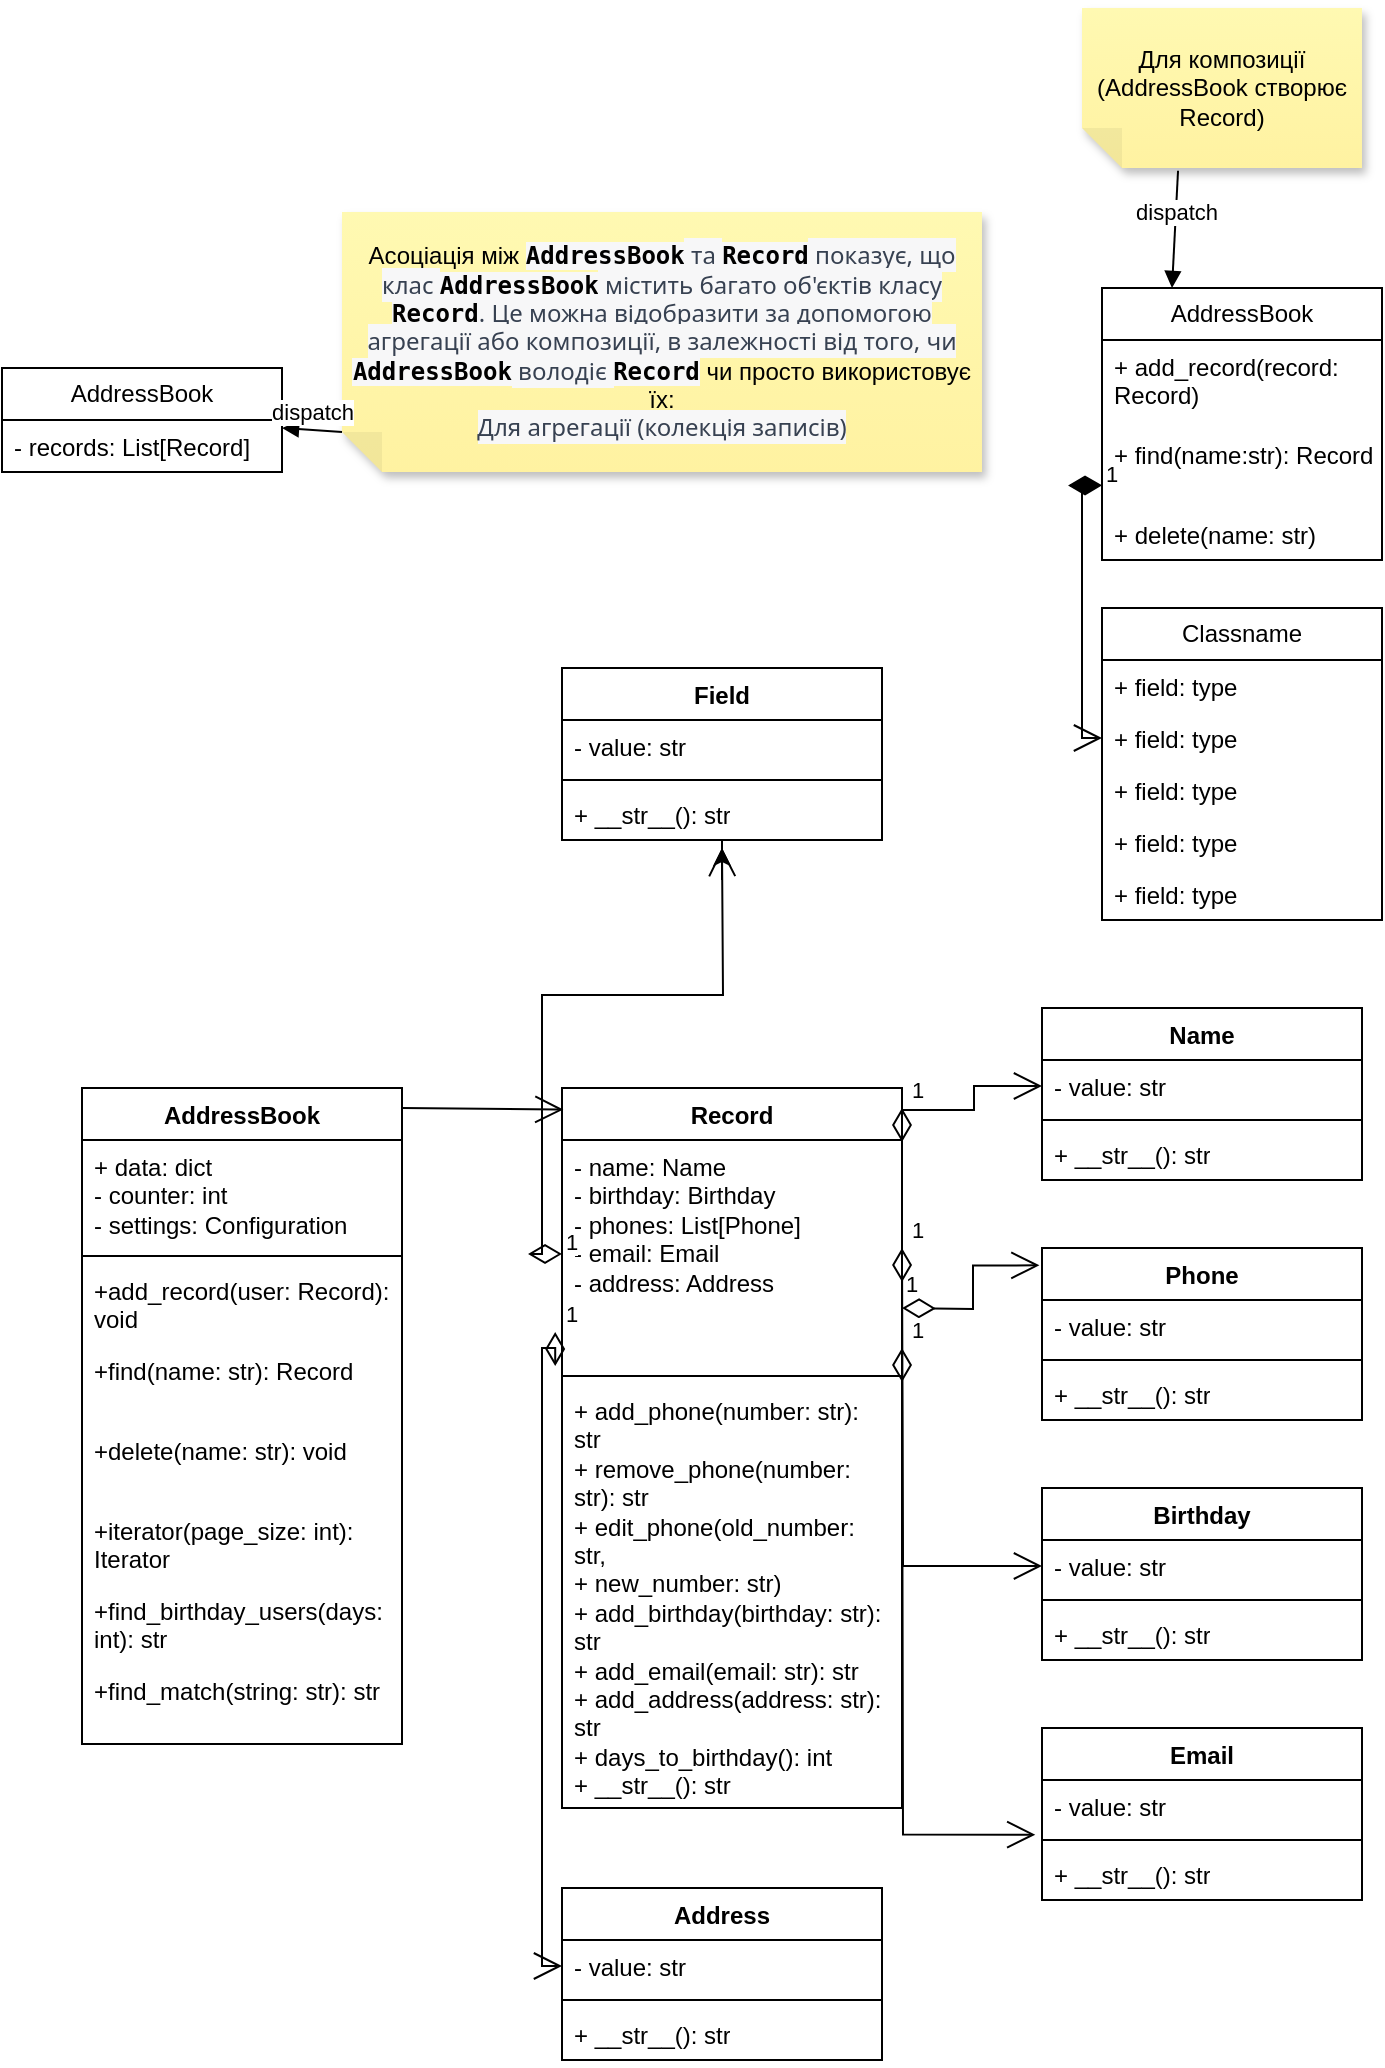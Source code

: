 <mxfile version="22.0.8" type="github">
  <diagram name="Сторінка-1" id="TLs1bnMFLokIJI0Ao59b">
    <mxGraphModel dx="756" dy="501" grid="1" gridSize="10" guides="1" tooltips="1" connect="1" arrows="1" fold="1" page="1" pageScale="1" pageWidth="827" pageHeight="1169" math="0" shadow="0">
      <root>
        <mxCell id="0" />
        <mxCell id="1" parent="0" />
        <mxCell id="YQeeu5xgUG6O1fZ1DR1G-2" value="AddressBook" style="swimlane;fontStyle=1;align=center;verticalAlign=top;childLayout=stackLayout;horizontal=1;startSize=26;horizontalStack=0;resizeParent=1;resizeParentMax=0;resizeLast=0;collapsible=1;marginBottom=0;whiteSpace=wrap;html=1;" parent="1" vertex="1">
          <mxGeometry x="80" y="640" width="160" height="328" as="geometry">
            <mxRectangle x="90" y="670" width="100" height="30" as="alternateBounds" />
          </mxGeometry>
        </mxCell>
        <mxCell id="YQeeu5xgUG6O1fZ1DR1G-3" value="+ data: dict&lt;br&gt;- counter: int&lt;br&gt;- settings: Configuration" style="text;strokeColor=none;fillColor=none;align=left;verticalAlign=top;spacingLeft=4;spacingRight=4;overflow=hidden;rotatable=0;points=[[0,0.5],[1,0.5]];portConstraint=eastwest;whiteSpace=wrap;html=1;" parent="YQeeu5xgUG6O1fZ1DR1G-2" vertex="1">
          <mxGeometry y="26" width="160" height="54" as="geometry" />
        </mxCell>
        <mxCell id="YQeeu5xgUG6O1fZ1DR1G-4" value="" style="line;strokeWidth=1;fillColor=none;align=left;verticalAlign=middle;spacingTop=-1;spacingLeft=3;spacingRight=3;rotatable=0;labelPosition=right;points=[];portConstraint=eastwest;strokeColor=inherit;" parent="YQeeu5xgUG6O1fZ1DR1G-2" vertex="1">
          <mxGeometry y="80" width="160" height="8" as="geometry" />
        </mxCell>
        <mxCell id="YQeeu5xgUG6O1fZ1DR1G-5" value="+add_record(user: Record): void" style="text;strokeColor=none;fillColor=none;align=left;verticalAlign=top;spacingLeft=4;spacingRight=4;overflow=hidden;rotatable=0;points=[[0,0.5],[1,0.5]];portConstraint=eastwest;whiteSpace=wrap;html=1;" parent="YQeeu5xgUG6O1fZ1DR1G-2" vertex="1">
          <mxGeometry y="88" width="160" height="40" as="geometry" />
        </mxCell>
        <mxCell id="8fBpfCqB0RzkSUuVWOnT-1" value="+find(name: str): Record" style="text;strokeColor=none;fillColor=none;align=left;verticalAlign=top;spacingLeft=4;spacingRight=4;overflow=hidden;rotatable=0;points=[[0,0.5],[1,0.5]];portConstraint=eastwest;whiteSpace=wrap;html=1;" parent="YQeeu5xgUG6O1fZ1DR1G-2" vertex="1">
          <mxGeometry y="128" width="160" height="40" as="geometry" />
        </mxCell>
        <mxCell id="8fBpfCqB0RzkSUuVWOnT-2" value="+delete(name: str): void" style="text;strokeColor=none;fillColor=none;align=left;verticalAlign=top;spacingLeft=4;spacingRight=4;overflow=hidden;rotatable=0;points=[[0,0.5],[1,0.5]];portConstraint=eastwest;whiteSpace=wrap;html=1;" parent="YQeeu5xgUG6O1fZ1DR1G-2" vertex="1">
          <mxGeometry y="168" width="160" height="40" as="geometry" />
        </mxCell>
        <mxCell id="8fBpfCqB0RzkSUuVWOnT-3" value="+iterator(page_size: int): Iterator" style="text;strokeColor=none;fillColor=none;align=left;verticalAlign=top;spacingLeft=4;spacingRight=4;overflow=hidden;rotatable=0;points=[[0,0.5],[1,0.5]];portConstraint=eastwest;whiteSpace=wrap;html=1;" parent="YQeeu5xgUG6O1fZ1DR1G-2" vertex="1">
          <mxGeometry y="208" width="160" height="40" as="geometry" />
        </mxCell>
        <mxCell id="8fBpfCqB0RzkSUuVWOnT-4" value="+find_birthday_users(days: int): str" style="text;strokeColor=none;fillColor=none;align=left;verticalAlign=top;spacingLeft=4;spacingRight=4;overflow=hidden;rotatable=0;points=[[0,0.5],[1,0.5]];portConstraint=eastwest;whiteSpace=wrap;html=1;" parent="YQeeu5xgUG6O1fZ1DR1G-2" vertex="1">
          <mxGeometry y="248" width="160" height="40" as="geometry" />
        </mxCell>
        <mxCell id="8fBpfCqB0RzkSUuVWOnT-5" value="+find_match(string: str): str" style="text;strokeColor=none;fillColor=none;align=left;verticalAlign=top;spacingLeft=4;spacingRight=4;overflow=hidden;rotatable=0;points=[[0,0.5],[1,0.5]];portConstraint=eastwest;whiteSpace=wrap;html=1;" parent="YQeeu5xgUG6O1fZ1DR1G-2" vertex="1">
          <mxGeometry y="288" width="160" height="40" as="geometry" />
        </mxCell>
        <mxCell id="8fBpfCqB0RzkSUuVWOnT-6" value="Record" style="swimlane;fontStyle=1;align=center;verticalAlign=top;childLayout=stackLayout;horizontal=1;startSize=26;horizontalStack=0;resizeParent=1;resizeParentMax=0;resizeLast=0;collapsible=1;marginBottom=0;whiteSpace=wrap;html=1;" parent="1" vertex="1">
          <mxGeometry x="320" y="640" width="170" height="360" as="geometry" />
        </mxCell>
        <mxCell id="8fBpfCqB0RzkSUuVWOnT-7" value="&lt;div&gt;- name: Name&amp;nbsp; &amp;nbsp; &amp;nbsp; &amp;nbsp; &amp;nbsp; &amp;nbsp; &amp;nbsp; &amp;nbsp; &amp;nbsp; &amp;nbsp; &amp;nbsp;&lt;/div&gt;&lt;div&gt;- birthday: Birthday&amp;nbsp; &amp;nbsp; &amp;nbsp; &amp;nbsp; &amp;nbsp; &amp;nbsp; &amp;nbsp;&lt;/div&gt;&lt;div&gt;- phones: List[Phone]&amp;nbsp; &amp;nbsp; &amp;nbsp; &amp;nbsp; &amp;nbsp;&amp;nbsp;&lt;/div&gt;&lt;div&gt;&lt;span style=&quot;background-color: initial;&quot;&gt;- email: Email&amp;nbsp; &amp;nbsp; &amp;nbsp; &amp;nbsp; &amp;nbsp; &amp;nbsp; &amp;nbsp; &amp;nbsp; &amp;nbsp; &amp;nbsp;&lt;/span&gt;&lt;/div&gt;&lt;div&gt;- address: Address&lt;/div&gt;" style="text;strokeColor=none;fillColor=none;align=left;verticalAlign=top;spacingLeft=4;spacingRight=4;overflow=hidden;rotatable=0;points=[[0,0.5],[1,0.5]];portConstraint=eastwest;whiteSpace=wrap;html=1;" parent="8fBpfCqB0RzkSUuVWOnT-6" vertex="1">
          <mxGeometry y="26" width="170" height="114" as="geometry" />
        </mxCell>
        <mxCell id="8fBpfCqB0RzkSUuVWOnT-8" value="" style="line;strokeWidth=1;fillColor=none;align=left;verticalAlign=middle;spacingTop=-1;spacingLeft=3;spacingRight=3;rotatable=0;labelPosition=right;points=[];portConstraint=eastwest;strokeColor=inherit;" parent="8fBpfCqB0RzkSUuVWOnT-6" vertex="1">
          <mxGeometry y="140" width="170" height="8" as="geometry" />
        </mxCell>
        <mxCell id="8fBpfCqB0RzkSUuVWOnT-9" value="&lt;div&gt;+ add_phone(number: str): str&amp;nbsp; &amp;nbsp;&amp;nbsp;&lt;/div&gt;&lt;div&gt;+ remove_phone(number: str): str&amp;nbsp;&lt;/div&gt;&lt;div&gt;+ edit_phone(old_number: str,&amp;nbsp; &amp;nbsp; &amp;nbsp;&lt;/div&gt;&lt;div&gt;+ new_number: str)&amp;nbsp; &amp;nbsp; &amp;nbsp; &amp;nbsp; &amp;nbsp; &amp;nbsp; &amp;nbsp; &amp;nbsp;&lt;/div&gt;&lt;div&gt;+ add_birthday(birthday: str): str&amp;nbsp;&lt;/div&gt;&lt;div&gt;+ add_email(email: str): str&amp;nbsp; &amp;nbsp; &amp;nbsp;&lt;/div&gt;&lt;div&gt;+ add_address(address: str): str&amp;nbsp;&lt;/div&gt;&lt;div&gt;+ days_to_birthday(): int&amp;nbsp; &amp;nbsp; &amp;nbsp; &amp;nbsp;&lt;/div&gt;&lt;div&gt;+ __str__(): str&amp;nbsp;&lt;/div&gt;" style="text;strokeColor=none;fillColor=none;align=left;verticalAlign=top;spacingLeft=4;spacingRight=4;overflow=hidden;rotatable=0;points=[[0,0.5],[1,0.5]];portConstraint=eastwest;whiteSpace=wrap;html=1;" parent="8fBpfCqB0RzkSUuVWOnT-6" vertex="1">
          <mxGeometry y="148" width="170" height="212" as="geometry" />
        </mxCell>
        <mxCell id="8fBpfCqB0RzkSUuVWOnT-11" value="" style="endArrow=open;endFill=1;endSize=12;html=1;rounded=0;entryX=0.004;entryY=0.03;entryDx=0;entryDy=0;entryPerimeter=0;" parent="1" target="8fBpfCqB0RzkSUuVWOnT-6" edge="1">
          <mxGeometry width="160" relative="1" as="geometry">
            <mxPoint x="240" y="650" as="sourcePoint" />
            <mxPoint x="310" y="650" as="targetPoint" />
          </mxGeometry>
        </mxCell>
        <mxCell id="IYfONFVqcuoru9CBgNSS-30" style="edgeStyle=orthogonalEdgeStyle;rounded=0;orthogonalLoop=1;jettySize=auto;html=1;" edge="1" parent="1" source="IYfONFVqcuoru9CBgNSS-1">
          <mxGeometry relative="1" as="geometry">
            <mxPoint x="400" y="520" as="targetPoint" />
          </mxGeometry>
        </mxCell>
        <mxCell id="IYfONFVqcuoru9CBgNSS-1" value="Field " style="swimlane;fontStyle=1;align=center;verticalAlign=top;childLayout=stackLayout;horizontal=1;startSize=26;horizontalStack=0;resizeParent=1;resizeParentMax=0;resizeLast=0;collapsible=1;marginBottom=0;whiteSpace=wrap;html=1;" vertex="1" parent="1">
          <mxGeometry x="320" y="430" width="160" height="86" as="geometry" />
        </mxCell>
        <mxCell id="IYfONFVqcuoru9CBgNSS-2" value="- value: str " style="text;strokeColor=none;fillColor=none;align=left;verticalAlign=top;spacingLeft=4;spacingRight=4;overflow=hidden;rotatable=0;points=[[0,0.5],[1,0.5]];portConstraint=eastwest;whiteSpace=wrap;html=1;" vertex="1" parent="IYfONFVqcuoru9CBgNSS-1">
          <mxGeometry y="26" width="160" height="26" as="geometry" />
        </mxCell>
        <mxCell id="IYfONFVqcuoru9CBgNSS-3" value="" style="line;strokeWidth=1;fillColor=none;align=left;verticalAlign=middle;spacingTop=-1;spacingLeft=3;spacingRight=3;rotatable=0;labelPosition=right;points=[];portConstraint=eastwest;strokeColor=inherit;" vertex="1" parent="IYfONFVqcuoru9CBgNSS-1">
          <mxGeometry y="52" width="160" height="8" as="geometry" />
        </mxCell>
        <mxCell id="IYfONFVqcuoru9CBgNSS-4" value="+ __str__(): str " style="text;strokeColor=none;fillColor=none;align=left;verticalAlign=top;spacingLeft=4;spacingRight=4;overflow=hidden;rotatable=0;points=[[0,0.5],[1,0.5]];portConstraint=eastwest;whiteSpace=wrap;html=1;" vertex="1" parent="IYfONFVqcuoru9CBgNSS-1">
          <mxGeometry y="60" width="160" height="26" as="geometry" />
        </mxCell>
        <mxCell id="IYfONFVqcuoru9CBgNSS-9" value="Phone " style="swimlane;fontStyle=1;align=center;verticalAlign=top;childLayout=stackLayout;horizontal=1;startSize=26;horizontalStack=0;resizeParent=1;resizeParentMax=0;resizeLast=0;collapsible=1;marginBottom=0;whiteSpace=wrap;html=1;" vertex="1" parent="1">
          <mxGeometry x="560" y="720" width="160" height="86" as="geometry" />
        </mxCell>
        <mxCell id="IYfONFVqcuoru9CBgNSS-10" value="- value: str" style="text;strokeColor=none;fillColor=none;align=left;verticalAlign=top;spacingLeft=4;spacingRight=4;overflow=hidden;rotatable=0;points=[[0,0.5],[1,0.5]];portConstraint=eastwest;whiteSpace=wrap;html=1;" vertex="1" parent="IYfONFVqcuoru9CBgNSS-9">
          <mxGeometry y="26" width="160" height="26" as="geometry" />
        </mxCell>
        <mxCell id="IYfONFVqcuoru9CBgNSS-11" value="" style="line;strokeWidth=1;fillColor=none;align=left;verticalAlign=middle;spacingTop=-1;spacingLeft=3;spacingRight=3;rotatable=0;labelPosition=right;points=[];portConstraint=eastwest;strokeColor=inherit;" vertex="1" parent="IYfONFVqcuoru9CBgNSS-9">
          <mxGeometry y="52" width="160" height="8" as="geometry" />
        </mxCell>
        <mxCell id="IYfONFVqcuoru9CBgNSS-12" value="+ __str__(): str" style="text;strokeColor=none;fillColor=none;align=left;verticalAlign=top;spacingLeft=4;spacingRight=4;overflow=hidden;rotatable=0;points=[[0,0.5],[1,0.5]];portConstraint=eastwest;whiteSpace=wrap;html=1;" vertex="1" parent="IYfONFVqcuoru9CBgNSS-9">
          <mxGeometry y="60" width="160" height="26" as="geometry" />
        </mxCell>
        <mxCell id="IYfONFVqcuoru9CBgNSS-13" value="Birthday" style="swimlane;fontStyle=1;align=center;verticalAlign=top;childLayout=stackLayout;horizontal=1;startSize=26;horizontalStack=0;resizeParent=1;resizeParentMax=0;resizeLast=0;collapsible=1;marginBottom=0;whiteSpace=wrap;html=1;" vertex="1" parent="1">
          <mxGeometry x="560" y="840" width="160" height="86" as="geometry" />
        </mxCell>
        <mxCell id="IYfONFVqcuoru9CBgNSS-14" value="- value: str" style="text;strokeColor=none;fillColor=none;align=left;verticalAlign=top;spacingLeft=4;spacingRight=4;overflow=hidden;rotatable=0;points=[[0,0.5],[1,0.5]];portConstraint=eastwest;whiteSpace=wrap;html=1;" vertex="1" parent="IYfONFVqcuoru9CBgNSS-13">
          <mxGeometry y="26" width="160" height="26" as="geometry" />
        </mxCell>
        <mxCell id="IYfONFVqcuoru9CBgNSS-15" value="" style="line;strokeWidth=1;fillColor=none;align=left;verticalAlign=middle;spacingTop=-1;spacingLeft=3;spacingRight=3;rotatable=0;labelPosition=right;points=[];portConstraint=eastwest;strokeColor=inherit;" vertex="1" parent="IYfONFVqcuoru9CBgNSS-13">
          <mxGeometry y="52" width="160" height="8" as="geometry" />
        </mxCell>
        <mxCell id="IYfONFVqcuoru9CBgNSS-16" value="+ __str__(): str" style="text;strokeColor=none;fillColor=none;align=left;verticalAlign=top;spacingLeft=4;spacingRight=4;overflow=hidden;rotatable=0;points=[[0,0.5],[1,0.5]];portConstraint=eastwest;whiteSpace=wrap;html=1;" vertex="1" parent="IYfONFVqcuoru9CBgNSS-13">
          <mxGeometry y="60" width="160" height="26" as="geometry" />
        </mxCell>
        <mxCell id="IYfONFVqcuoru9CBgNSS-17" value="Email " style="swimlane;fontStyle=1;align=center;verticalAlign=top;childLayout=stackLayout;horizontal=1;startSize=26;horizontalStack=0;resizeParent=1;resizeParentMax=0;resizeLast=0;collapsible=1;marginBottom=0;whiteSpace=wrap;html=1;" vertex="1" parent="1">
          <mxGeometry x="560" y="960" width="160" height="86" as="geometry" />
        </mxCell>
        <mxCell id="IYfONFVqcuoru9CBgNSS-18" value="- value: str" style="text;strokeColor=none;fillColor=none;align=left;verticalAlign=top;spacingLeft=4;spacingRight=4;overflow=hidden;rotatable=0;points=[[0,0.5],[1,0.5]];portConstraint=eastwest;whiteSpace=wrap;html=1;" vertex="1" parent="IYfONFVqcuoru9CBgNSS-17">
          <mxGeometry y="26" width="160" height="26" as="geometry" />
        </mxCell>
        <mxCell id="IYfONFVqcuoru9CBgNSS-19" value="" style="line;strokeWidth=1;fillColor=none;align=left;verticalAlign=middle;spacingTop=-1;spacingLeft=3;spacingRight=3;rotatable=0;labelPosition=right;points=[];portConstraint=eastwest;strokeColor=inherit;" vertex="1" parent="IYfONFVqcuoru9CBgNSS-17">
          <mxGeometry y="52" width="160" height="8" as="geometry" />
        </mxCell>
        <mxCell id="IYfONFVqcuoru9CBgNSS-20" value="+ __str__(): str" style="text;strokeColor=none;fillColor=none;align=left;verticalAlign=top;spacingLeft=4;spacingRight=4;overflow=hidden;rotatable=0;points=[[0,0.5],[1,0.5]];portConstraint=eastwest;whiteSpace=wrap;html=1;" vertex="1" parent="IYfONFVqcuoru9CBgNSS-17">
          <mxGeometry y="60" width="160" height="26" as="geometry" />
        </mxCell>
        <mxCell id="IYfONFVqcuoru9CBgNSS-21" value="Address" style="swimlane;fontStyle=1;align=center;verticalAlign=top;childLayout=stackLayout;horizontal=1;startSize=26;horizontalStack=0;resizeParent=1;resizeParentMax=0;resizeLast=0;collapsible=1;marginBottom=0;whiteSpace=wrap;html=1;" vertex="1" parent="1">
          <mxGeometry x="320" y="1040" width="160" height="86" as="geometry" />
        </mxCell>
        <mxCell id="IYfONFVqcuoru9CBgNSS-22" value="- value: str" style="text;strokeColor=none;fillColor=none;align=left;verticalAlign=top;spacingLeft=4;spacingRight=4;overflow=hidden;rotatable=0;points=[[0,0.5],[1,0.5]];portConstraint=eastwest;whiteSpace=wrap;html=1;" vertex="1" parent="IYfONFVqcuoru9CBgNSS-21">
          <mxGeometry y="26" width="160" height="26" as="geometry" />
        </mxCell>
        <mxCell id="IYfONFVqcuoru9CBgNSS-23" value="" style="line;strokeWidth=1;fillColor=none;align=left;verticalAlign=middle;spacingTop=-1;spacingLeft=3;spacingRight=3;rotatable=0;labelPosition=right;points=[];portConstraint=eastwest;strokeColor=inherit;" vertex="1" parent="IYfONFVqcuoru9CBgNSS-21">
          <mxGeometry y="52" width="160" height="8" as="geometry" />
        </mxCell>
        <mxCell id="IYfONFVqcuoru9CBgNSS-24" value="+ __str__(): str" style="text;strokeColor=none;fillColor=none;align=left;verticalAlign=top;spacingLeft=4;spacingRight=4;overflow=hidden;rotatable=0;points=[[0,0.5],[1,0.5]];portConstraint=eastwest;whiteSpace=wrap;html=1;" vertex="1" parent="IYfONFVqcuoru9CBgNSS-21">
          <mxGeometry y="60" width="160" height="26" as="geometry" />
        </mxCell>
        <mxCell id="IYfONFVqcuoru9CBgNSS-25" value=" Name" style="swimlane;fontStyle=1;align=center;verticalAlign=top;childLayout=stackLayout;horizontal=1;startSize=26;horizontalStack=0;resizeParent=1;resizeParentMax=0;resizeLast=0;collapsible=1;marginBottom=0;whiteSpace=wrap;html=1;" vertex="1" parent="1">
          <mxGeometry x="560" y="600" width="160" height="86" as="geometry" />
        </mxCell>
        <mxCell id="IYfONFVqcuoru9CBgNSS-26" value="- value: str " style="text;strokeColor=none;fillColor=none;align=left;verticalAlign=top;spacingLeft=4;spacingRight=4;overflow=hidden;rotatable=0;points=[[0,0.5],[1,0.5]];portConstraint=eastwest;whiteSpace=wrap;html=1;" vertex="1" parent="IYfONFVqcuoru9CBgNSS-25">
          <mxGeometry y="26" width="160" height="26" as="geometry" />
        </mxCell>
        <mxCell id="IYfONFVqcuoru9CBgNSS-27" value="" style="line;strokeWidth=1;fillColor=none;align=left;verticalAlign=middle;spacingTop=-1;spacingLeft=3;spacingRight=3;rotatable=0;labelPosition=right;points=[];portConstraint=eastwest;strokeColor=inherit;" vertex="1" parent="IYfONFVqcuoru9CBgNSS-25">
          <mxGeometry y="52" width="160" height="8" as="geometry" />
        </mxCell>
        <mxCell id="IYfONFVqcuoru9CBgNSS-28" value="+ __str__(): str" style="text;strokeColor=none;fillColor=none;align=left;verticalAlign=top;spacingLeft=4;spacingRight=4;overflow=hidden;rotatable=0;points=[[0,0.5],[1,0.5]];portConstraint=eastwest;whiteSpace=wrap;html=1;" vertex="1" parent="IYfONFVqcuoru9CBgNSS-25">
          <mxGeometry y="60" width="160" height="26" as="geometry" />
        </mxCell>
        <mxCell id="IYfONFVqcuoru9CBgNSS-29" value="1" style="endArrow=open;html=1;endSize=12;startArrow=diamondThin;startSize=14;startFill=0;edgeStyle=orthogonalEdgeStyle;align=left;verticalAlign=bottom;rounded=0;" edge="1" parent="1" source="8fBpfCqB0RzkSUuVWOnT-7">
          <mxGeometry x="-1" y="3" relative="1" as="geometry">
            <mxPoint x="414" y="639.5" as="sourcePoint" />
            <mxPoint x="400" y="520" as="targetPoint" />
          </mxGeometry>
        </mxCell>
        <mxCell id="IYfONFVqcuoru9CBgNSS-31" value="1" style="endArrow=open;html=1;endSize=12;startArrow=diamondThin;startSize=14;startFill=0;edgeStyle=orthogonalEdgeStyle;align=left;verticalAlign=bottom;rounded=0;entryX=0;entryY=0.5;entryDx=0;entryDy=0;" edge="1" parent="1" target="IYfONFVqcuoru9CBgNSS-26">
          <mxGeometry x="-1" y="3" relative="1" as="geometry">
            <mxPoint x="490" y="650" as="sourcePoint" />
            <mxPoint x="550" y="650" as="targetPoint" />
            <Array as="points">
              <mxPoint x="490" y="651" />
              <mxPoint x="526" y="651" />
              <mxPoint x="526" y="639" />
            </Array>
          </mxGeometry>
        </mxCell>
        <mxCell id="IYfONFVqcuoru9CBgNSS-32" value="1" style="endArrow=open;html=1;endSize=12;startArrow=diamondThin;startSize=14;startFill=0;edgeStyle=orthogonalEdgeStyle;align=left;verticalAlign=bottom;rounded=0;entryX=-0.008;entryY=0.101;entryDx=0;entryDy=0;entryPerimeter=0;" edge="1" parent="1" target="IYfONFVqcuoru9CBgNSS-9">
          <mxGeometry x="-1" y="3" relative="1" as="geometry">
            <mxPoint x="490" y="750" as="sourcePoint" />
            <mxPoint x="650" y="750" as="targetPoint" />
          </mxGeometry>
        </mxCell>
        <mxCell id="IYfONFVqcuoru9CBgNSS-33" value="1" style="endArrow=open;html=1;endSize=12;startArrow=diamondThin;startSize=14;startFill=0;edgeStyle=orthogonalEdgeStyle;align=left;verticalAlign=bottom;rounded=0;entryX=0;entryY=0.5;entryDx=0;entryDy=0;" edge="1" parent="1" target="IYfONFVqcuoru9CBgNSS-14">
          <mxGeometry x="-1" y="3" relative="1" as="geometry">
            <mxPoint x="490" y="720" as="sourcePoint" />
            <mxPoint x="650" y="720" as="targetPoint" />
          </mxGeometry>
        </mxCell>
        <mxCell id="IYfONFVqcuoru9CBgNSS-34" value="1" style="endArrow=open;html=1;endSize=12;startArrow=diamondThin;startSize=14;startFill=0;edgeStyle=orthogonalEdgeStyle;align=left;verticalAlign=bottom;rounded=0;entryX=-0.021;entryY=1.051;entryDx=0;entryDy=0;entryPerimeter=0;" edge="1" parent="1" target="IYfONFVqcuoru9CBgNSS-18">
          <mxGeometry x="-1" y="3" relative="1" as="geometry">
            <mxPoint x="490" y="770" as="sourcePoint" />
            <mxPoint x="650" y="770" as="targetPoint" />
          </mxGeometry>
        </mxCell>
        <mxCell id="IYfONFVqcuoru9CBgNSS-35" value="1" style="endArrow=open;html=1;endSize=12;startArrow=diamondThin;startSize=14;startFill=0;edgeStyle=orthogonalEdgeStyle;align=left;verticalAlign=bottom;rounded=0;entryX=0;entryY=0.5;entryDx=0;entryDy=0;exitX=-0.02;exitY=0.842;exitDx=0;exitDy=0;exitPerimeter=0;" edge="1" parent="1" source="8fBpfCqB0RzkSUuVWOnT-7" target="IYfONFVqcuoru9CBgNSS-22">
          <mxGeometry x="-1" y="3" relative="1" as="geometry">
            <mxPoint x="310" y="930" as="sourcePoint" />
            <mxPoint x="470" y="930" as="targetPoint" />
            <Array as="points">
              <mxPoint x="317" y="770" />
              <mxPoint x="310" y="770" />
              <mxPoint x="310" y="1079" />
            </Array>
          </mxGeometry>
        </mxCell>
        <mxCell id="IYfONFVqcuoru9CBgNSS-39" value="AddressBook" style="swimlane;fontStyle=0;childLayout=stackLayout;horizontal=1;startSize=26;fillColor=none;horizontalStack=0;resizeParent=1;resizeParentMax=0;resizeLast=0;collapsible=1;marginBottom=0;whiteSpace=wrap;html=1;" vertex="1" parent="1">
          <mxGeometry x="40" y="280" width="140" height="52" as="geometry" />
        </mxCell>
        <mxCell id="IYfONFVqcuoru9CBgNSS-40" value="- records: List[Record]" style="text;strokeColor=none;fillColor=none;align=left;verticalAlign=top;spacingLeft=4;spacingRight=4;overflow=hidden;rotatable=0;points=[[0,0.5],[1,0.5]];portConstraint=eastwest;whiteSpace=wrap;html=1;" vertex="1" parent="IYfONFVqcuoru9CBgNSS-39">
          <mxGeometry y="26" width="140" height="26" as="geometry" />
        </mxCell>
        <mxCell id="IYfONFVqcuoru9CBgNSS-43" value="&lt;font style=&quot;&quot;&gt;Асоціація між &lt;code style=&quot;font-size: 12px; border: 0px solid rgb(217, 217, 227); box-sizing: border-box; --tw-border-spacing-x: 0; --tw-border-spacing-y: 0; --tw-translate-x: 0; --tw-translate-y: 0; --tw-rotate: 0; --tw-skew-x: 0; --tw-skew-y: 0; --tw-scale-x: 1; --tw-scale-y: 1; --tw-pan-x: ; --tw-pan-y: ; --tw-pinch-zoom: ; --tw-scroll-snap-strictness: proximity; --tw-gradient-from-position: ; --tw-gradient-via-position: ; --tw-gradient-to-position: ; --tw-ordinal: ; --tw-slashed-zero: ; --tw-numeric-figure: ; --tw-numeric-spacing: ; --tw-numeric-fraction: ; --tw-ring-inset: ; --tw-ring-offset-width: 0px; --tw-ring-offset-color: #fff; --tw-ring-color: rgba(69,89,164,.5); --tw-ring-offset-shadow: 0 0 transparent; --tw-ring-shadow: 0 0 transparent; --tw-shadow: 0 0 transparent; --tw-shadow-colored: 0 0 transparent; --tw-blur: ; --tw-brightness: ; --tw-contrast: ; --tw-grayscale: ; --tw-hue-rotate: ; --tw-invert: ; --tw-saturate: ; --tw-sepia: ; --tw-drop-shadow: ; --tw-backdrop-blur: ; --tw-backdrop-brightness: ; --tw-backdrop-contrast: ; --tw-backdrop-grayscale: ; --tw-backdrop-hue-rotate: ; --tw-backdrop-invert: ; --tw-backdrop-opacity: ; --tw-backdrop-saturate: ; --tw-backdrop-sepia: ; color: var(--tw-prose-code); font-weight: 600; text-align: left; background-color: rgb(247, 247, 248); font-family: &amp;quot;Söhne Mono&amp;quot;, Monaco, &amp;quot;Andale Mono&amp;quot;, &amp;quot;Ubuntu Mono&amp;quot;, monospace !important;&quot;&gt;AddressBook&lt;/code&gt;&lt;span style=&quot;font-size: 12px; color: rgb(55, 65, 81); font-family: Söhne, ui-sans-serif, system-ui, -apple-system, &amp;quot;Segoe UI&amp;quot;, Roboto, Ubuntu, Cantarell, &amp;quot;Noto Sans&amp;quot;, sans-serif, &amp;quot;Helvetica Neue&amp;quot;, Arial, &amp;quot;Apple Color Emoji&amp;quot;, &amp;quot;Segoe UI Emoji&amp;quot;, &amp;quot;Segoe UI Symbol&amp;quot;, &amp;quot;Noto Color Emoji&amp;quot;; text-align: left; background-color: rgb(247, 247, 248);&quot;&gt; та &lt;/span&gt;&lt;code style=&quot;font-size: 12px; border: 0px solid rgb(217, 217, 227); box-sizing: border-box; --tw-border-spacing-x: 0; --tw-border-spacing-y: 0; --tw-translate-x: 0; --tw-translate-y: 0; --tw-rotate: 0; --tw-skew-x: 0; --tw-skew-y: 0; --tw-scale-x: 1; --tw-scale-y: 1; --tw-pan-x: ; --tw-pan-y: ; --tw-pinch-zoom: ; --tw-scroll-snap-strictness: proximity; --tw-gradient-from-position: ; --tw-gradient-via-position: ; --tw-gradient-to-position: ; --tw-ordinal: ; --tw-slashed-zero: ; --tw-numeric-figure: ; --tw-numeric-spacing: ; --tw-numeric-fraction: ; --tw-ring-inset: ; --tw-ring-offset-width: 0px; --tw-ring-offset-color: #fff; --tw-ring-color: rgba(69,89,164,.5); --tw-ring-offset-shadow: 0 0 transparent; --tw-ring-shadow: 0 0 transparent; --tw-shadow: 0 0 transparent; --tw-shadow-colored: 0 0 transparent; --tw-blur: ; --tw-brightness: ; --tw-contrast: ; --tw-grayscale: ; --tw-hue-rotate: ; --tw-invert: ; --tw-saturate: ; --tw-sepia: ; --tw-drop-shadow: ; --tw-backdrop-blur: ; --tw-backdrop-brightness: ; --tw-backdrop-contrast: ; --tw-backdrop-grayscale: ; --tw-backdrop-hue-rotate: ; --tw-backdrop-invert: ; --tw-backdrop-opacity: ; --tw-backdrop-saturate: ; --tw-backdrop-sepia: ; color: var(--tw-prose-code); font-weight: 600; text-align: left; background-color: rgb(247, 247, 248); font-family: &amp;quot;Söhne Mono&amp;quot;, Monaco, &amp;quot;Andale Mono&amp;quot;, &amp;quot;Ubuntu Mono&amp;quot;, monospace !important;&quot;&gt;Record&lt;/code&gt;&lt;span style=&quot;font-size: 12px; color: rgb(55, 65, 81); font-family: Söhne, ui-sans-serif, system-ui, -apple-system, &amp;quot;Segoe UI&amp;quot;, Roboto, Ubuntu, Cantarell, &amp;quot;Noto Sans&amp;quot;, sans-serif, &amp;quot;Helvetica Neue&amp;quot;, Arial, &amp;quot;Apple Color Emoji&amp;quot;, &amp;quot;Segoe UI Emoji&amp;quot;, &amp;quot;Segoe UI Symbol&amp;quot;, &amp;quot;Noto Color Emoji&amp;quot;; text-align: left; background-color: rgb(247, 247, 248);&quot;&gt; показує, що клас &lt;/span&gt;&lt;code style=&quot;font-size: 12px; border: 0px solid rgb(217, 217, 227); box-sizing: border-box; --tw-border-spacing-x: 0; --tw-border-spacing-y: 0; --tw-translate-x: 0; --tw-translate-y: 0; --tw-rotate: 0; --tw-skew-x: 0; --tw-skew-y: 0; --tw-scale-x: 1; --tw-scale-y: 1; --tw-pan-x: ; --tw-pan-y: ; --tw-pinch-zoom: ; --tw-scroll-snap-strictness: proximity; --tw-gradient-from-position: ; --tw-gradient-via-position: ; --tw-gradient-to-position: ; --tw-ordinal: ; --tw-slashed-zero: ; --tw-numeric-figure: ; --tw-numeric-spacing: ; --tw-numeric-fraction: ; --tw-ring-inset: ; --tw-ring-offset-width: 0px; --tw-ring-offset-color: #fff; --tw-ring-color: rgba(69,89,164,.5); --tw-ring-offset-shadow: 0 0 transparent; --tw-ring-shadow: 0 0 transparent; --tw-shadow: 0 0 transparent; --tw-shadow-colored: 0 0 transparent; --tw-blur: ; --tw-brightness: ; --tw-contrast: ; --tw-grayscale: ; --tw-hue-rotate: ; --tw-invert: ; --tw-saturate: ; --tw-sepia: ; --tw-drop-shadow: ; --tw-backdrop-blur: ; --tw-backdrop-brightness: ; --tw-backdrop-contrast: ; --tw-backdrop-grayscale: ; --tw-backdrop-hue-rotate: ; --tw-backdrop-invert: ; --tw-backdrop-opacity: ; --tw-backdrop-saturate: ; --tw-backdrop-sepia: ; color: var(--tw-prose-code); font-weight: 600; text-align: left; background-color: rgb(247, 247, 248); font-family: &amp;quot;Söhne Mono&amp;quot;, Monaco, &amp;quot;Andale Mono&amp;quot;, &amp;quot;Ubuntu Mono&amp;quot;, monospace !important;&quot;&gt;AddressBook&lt;/code&gt;&lt;span style=&quot;font-size: 12px; color: rgb(55, 65, 81); font-family: Söhne, ui-sans-serif, system-ui, -apple-system, &amp;quot;Segoe UI&amp;quot;, Roboto, Ubuntu, Cantarell, &amp;quot;Noto Sans&amp;quot;, sans-serif, &amp;quot;Helvetica Neue&amp;quot;, Arial, &amp;quot;Apple Color Emoji&amp;quot;, &amp;quot;Segoe UI Emoji&amp;quot;, &amp;quot;Segoe UI Symbol&amp;quot;, &amp;quot;Noto Color Emoji&amp;quot;; text-align: left; background-color: rgb(247, 247, 248);&quot;&gt; містить багато об&#39;єктів класу &lt;/span&gt;&lt;code style=&quot;font-size: 12px; border: 0px solid rgb(217, 217, 227); box-sizing: border-box; --tw-border-spacing-x: 0; --tw-border-spacing-y: 0; --tw-translate-x: 0; --tw-translate-y: 0; --tw-rotate: 0; --tw-skew-x: 0; --tw-skew-y: 0; --tw-scale-x: 1; --tw-scale-y: 1; --tw-pan-x: ; --tw-pan-y: ; --tw-pinch-zoom: ; --tw-scroll-snap-strictness: proximity; --tw-gradient-from-position: ; --tw-gradient-via-position: ; --tw-gradient-to-position: ; --tw-ordinal: ; --tw-slashed-zero: ; --tw-numeric-figure: ; --tw-numeric-spacing: ; --tw-numeric-fraction: ; --tw-ring-inset: ; --tw-ring-offset-width: 0px; --tw-ring-offset-color: #fff; --tw-ring-color: rgba(69,89,164,.5); --tw-ring-offset-shadow: 0 0 transparent; --tw-ring-shadow: 0 0 transparent; --tw-shadow: 0 0 transparent; --tw-shadow-colored: 0 0 transparent; --tw-blur: ; --tw-brightness: ; --tw-contrast: ; --tw-grayscale: ; --tw-hue-rotate: ; --tw-invert: ; --tw-saturate: ; --tw-sepia: ; --tw-drop-shadow: ; --tw-backdrop-blur: ; --tw-backdrop-brightness: ; --tw-backdrop-contrast: ; --tw-backdrop-grayscale: ; --tw-backdrop-hue-rotate: ; --tw-backdrop-invert: ; --tw-backdrop-opacity: ; --tw-backdrop-saturate: ; --tw-backdrop-sepia: ; color: var(--tw-prose-code); font-weight: 600; text-align: left; background-color: rgb(247, 247, 248); font-family: &amp;quot;Söhne Mono&amp;quot;, Monaco, &amp;quot;Andale Mono&amp;quot;, &amp;quot;Ubuntu Mono&amp;quot;, monospace !important;&quot;&gt;Record&lt;/code&gt;&lt;span style=&quot;font-size: 12px; color: rgb(55, 65, 81); font-family: Söhne, ui-sans-serif, system-ui, -apple-system, &amp;quot;Segoe UI&amp;quot;, Roboto, Ubuntu, Cantarell, &amp;quot;Noto Sans&amp;quot;, sans-serif, &amp;quot;Helvetica Neue&amp;quot;, Arial, &amp;quot;Apple Color Emoji&amp;quot;, &amp;quot;Segoe UI Emoji&amp;quot;, &amp;quot;Segoe UI Symbol&amp;quot;, &amp;quot;Noto Color Emoji&amp;quot;; text-align: left; background-color: rgb(247, 247, 248);&quot;&gt;. Це можна відобразити за допомогою агрегації або композиції, в залежності від того, чи &lt;/span&gt;&lt;code style=&quot;font-size: 12px; border: 0px solid rgb(217, 217, 227); box-sizing: border-box; --tw-border-spacing-x: 0; --tw-border-spacing-y: 0; --tw-translate-x: 0; --tw-translate-y: 0; --tw-rotate: 0; --tw-skew-x: 0; --tw-skew-y: 0; --tw-scale-x: 1; --tw-scale-y: 1; --tw-pan-x: ; --tw-pan-y: ; --tw-pinch-zoom: ; --tw-scroll-snap-strictness: proximity; --tw-gradient-from-position: ; --tw-gradient-via-position: ; --tw-gradient-to-position: ; --tw-ordinal: ; --tw-slashed-zero: ; --tw-numeric-figure: ; --tw-numeric-spacing: ; --tw-numeric-fraction: ; --tw-ring-inset: ; --tw-ring-offset-width: 0px; --tw-ring-offset-color: #fff; --tw-ring-color: rgba(69,89,164,.5); --tw-ring-offset-shadow: 0 0 transparent; --tw-ring-shadow: 0 0 transparent; --tw-shadow: 0 0 transparent; --tw-shadow-colored: 0 0 transparent; --tw-blur: ; --tw-brightness: ; --tw-contrast: ; --tw-grayscale: ; --tw-hue-rotate: ; --tw-invert: ; --tw-saturate: ; --tw-sepia: ; --tw-drop-shadow: ; --tw-backdrop-blur: ; --tw-backdrop-brightness: ; --tw-backdrop-contrast: ; --tw-backdrop-grayscale: ; --tw-backdrop-hue-rotate: ; --tw-backdrop-invert: ; --tw-backdrop-opacity: ; --tw-backdrop-saturate: ; --tw-backdrop-sepia: ; color: var(--tw-prose-code); font-weight: 600; text-align: left; background-color: rgb(247, 247, 248); font-family: &amp;quot;Söhne Mono&amp;quot;, Monaco, &amp;quot;Andale Mono&amp;quot;, &amp;quot;Ubuntu Mono&amp;quot;, monospace !important;&quot;&gt;AddressBook&lt;/code&gt;&lt;span style=&quot;font-size: 12px; color: rgb(55, 65, 81); font-family: Söhne, ui-sans-serif, system-ui, -apple-system, &amp;quot;Segoe UI&amp;quot;, Roboto, Ubuntu, Cantarell, &amp;quot;Noto Sans&amp;quot;, sans-serif, &amp;quot;Helvetica Neue&amp;quot;, Arial, &amp;quot;Apple Color Emoji&amp;quot;, &amp;quot;Segoe UI Emoji&amp;quot;, &amp;quot;Segoe UI Symbol&amp;quot;, &amp;quot;Noto Color Emoji&amp;quot;; text-align: left; background-color: rgb(247, 247, 248);&quot;&gt; володіє &lt;/span&gt;&lt;code style=&quot;font-size: 12px; border: 0px solid rgb(217, 217, 227); box-sizing: border-box; --tw-border-spacing-x: 0; --tw-border-spacing-y: 0; --tw-translate-x: 0; --tw-translate-y: 0; --tw-rotate: 0; --tw-skew-x: 0; --tw-skew-y: 0; --tw-scale-x: 1; --tw-scale-y: 1; --tw-pan-x: ; --tw-pan-y: ; --tw-pinch-zoom: ; --tw-scroll-snap-strictness: proximity; --tw-gradient-from-position: ; --tw-gradient-via-position: ; --tw-gradient-to-position: ; --tw-ordinal: ; --tw-slashed-zero: ; --tw-numeric-figure: ; --tw-numeric-spacing: ; --tw-numeric-fraction: ; --tw-ring-inset: ; --tw-ring-offset-width: 0px; --tw-ring-offset-color: #fff; --tw-ring-color: rgba(69,89,164,.5); --tw-ring-offset-shadow: 0 0 transparent; --tw-ring-shadow: 0 0 transparent; --tw-shadow: 0 0 transparent; --tw-shadow-colored: 0 0 transparent; --tw-blur: ; --tw-brightness: ; --tw-contrast: ; --tw-grayscale: ; --tw-hue-rotate: ; --tw-invert: ; --tw-saturate: ; --tw-sepia: ; --tw-drop-shadow: ; --tw-backdrop-blur: ; --tw-backdrop-brightness: ; --tw-backdrop-contrast: ; --tw-backdrop-grayscale: ; --tw-backdrop-hue-rotate: ; --tw-backdrop-invert: ; --tw-backdrop-opacity: ; --tw-backdrop-saturate: ; --tw-backdrop-sepia: ; color: var(--tw-prose-code); font-weight: 600; text-align: left; background-color: rgb(247, 247, 248); font-family: &amp;quot;Söhne Mono&amp;quot;, Monaco, &amp;quot;Andale Mono&amp;quot;, &amp;quot;Ubuntu Mono&amp;quot;, monospace !important;&quot;&gt;Record&lt;/code&gt; чи просто використовує їх:&lt;br&gt;&lt;span style=&quot;color: rgb(55, 65, 81); font-family: Söhne, ui-sans-serif, system-ui, -apple-system, &amp;quot;Segoe UI&amp;quot;, Roboto, Ubuntu, Cantarell, &amp;quot;Noto Sans&amp;quot;, sans-serif, &amp;quot;Helvetica Neue&amp;quot;, Arial, &amp;quot;Apple Color Emoji&amp;quot;, &amp;quot;Segoe UI Emoji&amp;quot;, &amp;quot;Segoe UI Symbol&amp;quot;, &amp;quot;Noto Color Emoji&amp;quot;; text-align: left; background-color: rgb(247, 247, 248);&quot;&gt;&lt;font style=&quot;font-size: 12px;&quot;&gt;Для агрегації (колекція записів)&lt;/font&gt;&lt;/span&gt;&lt;span style=&quot;font-size: 12px; color: rgb(55, 65, 81); font-family: Söhne, ui-sans-serif, system-ui, -apple-system, &amp;quot;Segoe UI&amp;quot;, Roboto, Ubuntu, Cantarell, &amp;quot;Noto Sans&amp;quot;, sans-serif, &amp;quot;Helvetica Neue&amp;quot;, Arial, &amp;quot;Apple Color Emoji&amp;quot;, &amp;quot;Segoe UI Emoji&amp;quot;, &amp;quot;Segoe UI Symbol&amp;quot;, &amp;quot;Noto Color Emoji&amp;quot;; text-align: left; background-color: rgb(247, 247, 248);&quot;&gt;&lt;br&gt;&lt;/span&gt;&lt;/font&gt;" style="shape=note;whiteSpace=wrap;html=1;backgroundOutline=1;fontColor=#000000;darkOpacity=0.05;fillColor=#FFF9B2;strokeColor=none;fillStyle=solid;direction=west;gradientDirection=north;gradientColor=#FFF2A1;shadow=1;size=20;pointerEvents=1;" vertex="1" parent="1">
          <mxGeometry x="210" y="202" width="320" height="130" as="geometry" />
        </mxCell>
        <mxCell id="IYfONFVqcuoru9CBgNSS-46" value="Для композиції (AddressBook створює Record)" style="shape=note;whiteSpace=wrap;html=1;backgroundOutline=1;fontColor=#000000;darkOpacity=0.05;fillColor=#FFF9B2;strokeColor=none;fillStyle=solid;direction=west;gradientDirection=north;gradientColor=#FFF2A1;shadow=1;size=20;pointerEvents=1;" vertex="1" parent="1">
          <mxGeometry x="580" y="100" width="140" height="80" as="geometry" />
        </mxCell>
        <mxCell id="IYfONFVqcuoru9CBgNSS-47" value="AddressBook" style="swimlane;fontStyle=0;childLayout=stackLayout;horizontal=1;startSize=26;fillColor=none;horizontalStack=0;resizeParent=1;resizeParentMax=0;resizeLast=0;collapsible=1;marginBottom=0;whiteSpace=wrap;html=1;" vertex="1" parent="1">
          <mxGeometry x="590" y="240" width="140" height="136" as="geometry" />
        </mxCell>
        <mxCell id="IYfONFVqcuoru9CBgNSS-48" value="+ add_record(record: Record)" style="text;strokeColor=none;fillColor=none;align=left;verticalAlign=top;spacingLeft=4;spacingRight=4;overflow=hidden;rotatable=0;points=[[0,0.5],[1,0.5]];portConstraint=eastwest;whiteSpace=wrap;html=1;" vertex="1" parent="IYfONFVqcuoru9CBgNSS-47">
          <mxGeometry y="26" width="140" height="44" as="geometry" />
        </mxCell>
        <mxCell id="IYfONFVqcuoru9CBgNSS-49" value="+ find(name:str): Record" style="text;strokeColor=none;fillColor=none;align=left;verticalAlign=top;spacingLeft=4;spacingRight=4;overflow=hidden;rotatable=0;points=[[0,0.5],[1,0.5]];portConstraint=eastwest;whiteSpace=wrap;html=1;" vertex="1" parent="IYfONFVqcuoru9CBgNSS-47">
          <mxGeometry y="70" width="140" height="40" as="geometry" />
        </mxCell>
        <mxCell id="IYfONFVqcuoru9CBgNSS-50" value="+ delete(name: str)" style="text;strokeColor=none;fillColor=none;align=left;verticalAlign=top;spacingLeft=4;spacingRight=4;overflow=hidden;rotatable=0;points=[[0,0.5],[1,0.5]];portConstraint=eastwest;whiteSpace=wrap;html=1;" vertex="1" parent="IYfONFVqcuoru9CBgNSS-47">
          <mxGeometry y="110" width="140" height="26" as="geometry" />
        </mxCell>
        <mxCell id="IYfONFVqcuoru9CBgNSS-56" value="dispatch" style="html=1;verticalAlign=bottom;endArrow=block;curved=0;rounded=0;exitX=0;exitY=0;exitDx=320;exitDy=20;exitPerimeter=0;entryX=1;entryY=0.154;entryDx=0;entryDy=0;entryPerimeter=0;" edge="1" parent="1" source="IYfONFVqcuoru9CBgNSS-43" target="IYfONFVqcuoru9CBgNSS-40">
          <mxGeometry width="80" relative="1" as="geometry">
            <mxPoint x="380" y="260" as="sourcePoint" />
            <mxPoint x="200" y="370" as="targetPoint" />
            <Array as="points" />
          </mxGeometry>
        </mxCell>
        <mxCell id="IYfONFVqcuoru9CBgNSS-57" value="dispatch" style="html=1;verticalAlign=bottom;endArrow=block;curved=0;rounded=0;entryX=0.25;entryY=0;entryDx=0;entryDy=0;exitX=0.657;exitY=-0.017;exitDx=0;exitDy=0;exitPerimeter=0;" edge="1" parent="1" source="IYfONFVqcuoru9CBgNSS-46" target="IYfONFVqcuoru9CBgNSS-47">
          <mxGeometry width="80" relative="1" as="geometry">
            <mxPoint x="610" y="240" as="sourcePoint" />
            <mxPoint x="621.98" y="182.64" as="targetPoint" />
          </mxGeometry>
        </mxCell>
        <mxCell id="IYfONFVqcuoru9CBgNSS-58" value="Classname" style="swimlane;fontStyle=0;childLayout=stackLayout;horizontal=1;startSize=26;fillColor=none;horizontalStack=0;resizeParent=1;resizeParentMax=0;resizeLast=0;collapsible=1;marginBottom=0;whiteSpace=wrap;html=1;" vertex="1" parent="1">
          <mxGeometry x="590" y="400" width="140" height="156" as="geometry" />
        </mxCell>
        <mxCell id="IYfONFVqcuoru9CBgNSS-59" value="+ field: type" style="text;strokeColor=none;fillColor=none;align=left;verticalAlign=top;spacingLeft=4;spacingRight=4;overflow=hidden;rotatable=0;points=[[0,0.5],[1,0.5]];portConstraint=eastwest;whiteSpace=wrap;html=1;" vertex="1" parent="IYfONFVqcuoru9CBgNSS-58">
          <mxGeometry y="26" width="140" height="26" as="geometry" />
        </mxCell>
        <mxCell id="IYfONFVqcuoru9CBgNSS-60" value="+ field: type" style="text;strokeColor=none;fillColor=none;align=left;verticalAlign=top;spacingLeft=4;spacingRight=4;overflow=hidden;rotatable=0;points=[[0,0.5],[1,0.5]];portConstraint=eastwest;whiteSpace=wrap;html=1;" vertex="1" parent="IYfONFVqcuoru9CBgNSS-58">
          <mxGeometry y="52" width="140" height="26" as="geometry" />
        </mxCell>
        <mxCell id="IYfONFVqcuoru9CBgNSS-61" value="+ field: type" style="text;strokeColor=none;fillColor=none;align=left;verticalAlign=top;spacingLeft=4;spacingRight=4;overflow=hidden;rotatable=0;points=[[0,0.5],[1,0.5]];portConstraint=eastwest;whiteSpace=wrap;html=1;" vertex="1" parent="IYfONFVqcuoru9CBgNSS-58">
          <mxGeometry y="78" width="140" height="26" as="geometry" />
        </mxCell>
        <mxCell id="IYfONFVqcuoru9CBgNSS-62" value="+ field: type" style="text;strokeColor=none;fillColor=none;align=left;verticalAlign=top;spacingLeft=4;spacingRight=4;overflow=hidden;rotatable=0;points=[[0,0.5],[1,0.5]];portConstraint=eastwest;whiteSpace=wrap;html=1;" vertex="1" parent="IYfONFVqcuoru9CBgNSS-58">
          <mxGeometry y="104" width="140" height="26" as="geometry" />
        </mxCell>
        <mxCell id="IYfONFVqcuoru9CBgNSS-63" value="+ field: type" style="text;strokeColor=none;fillColor=none;align=left;verticalAlign=top;spacingLeft=4;spacingRight=4;overflow=hidden;rotatable=0;points=[[0,0.5],[1,0.5]];portConstraint=eastwest;whiteSpace=wrap;html=1;" vertex="1" parent="IYfONFVqcuoru9CBgNSS-58">
          <mxGeometry y="130" width="140" height="26" as="geometry" />
        </mxCell>
        <mxCell id="IYfONFVqcuoru9CBgNSS-64" value="1" style="endArrow=open;html=1;endSize=12;startArrow=diamondThin;startSize=14;startFill=1;edgeStyle=orthogonalEdgeStyle;align=left;verticalAlign=bottom;rounded=0;entryX=0;entryY=0.5;entryDx=0;entryDy=0;exitX=0;exitY=0.717;exitDx=0;exitDy=0;exitPerimeter=0;" edge="1" parent="1" source="IYfONFVqcuoru9CBgNSS-49" target="IYfONFVqcuoru9CBgNSS-60">
          <mxGeometry x="-1" y="3" relative="1" as="geometry">
            <mxPoint x="580" y="332" as="sourcePoint" />
            <mxPoint x="740" y="332" as="targetPoint" />
          </mxGeometry>
        </mxCell>
      </root>
    </mxGraphModel>
  </diagram>
</mxfile>
